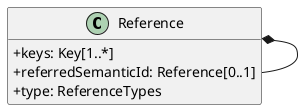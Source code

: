 @startuml
skinparam classAttributeIconSize 0
hide methods

class Reference {
  +keys: Key[1..*] 
  +referredSemanticId: Reference[0..1] 
  +type: ReferenceTypes 
}
Reference *-- Reference
@enduml